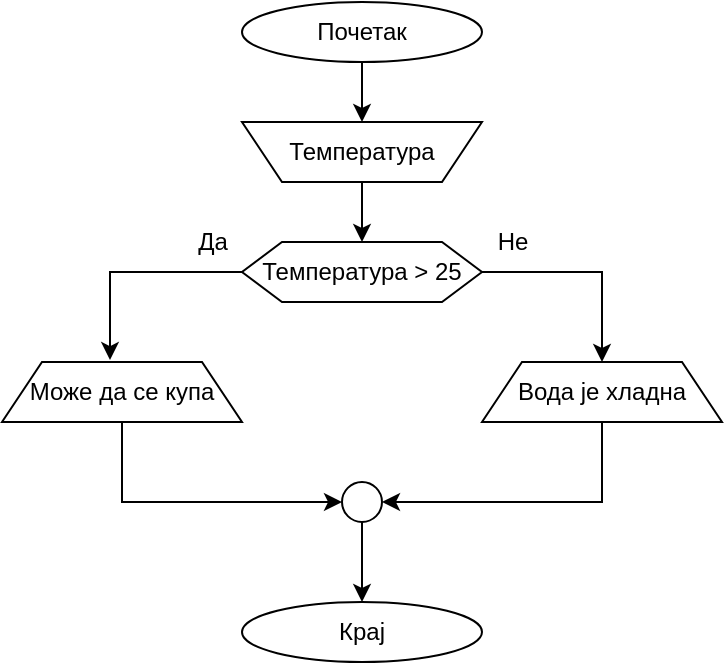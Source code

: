 <mxfile version="14.5.6" type="github">
  <diagram id="4r6rbgrHIdLEk2nkMCa2" name="Page-1">
    <mxGraphModel dx="1483" dy="783" grid="1" gridSize="10" guides="1" tooltips="1" connect="1" arrows="1" fold="1" page="1" pageScale="1" pageWidth="827" pageHeight="1169" math="0" shadow="0">
      <root>
        <mxCell id="0" />
        <mxCell id="1" parent="0" />
        <mxCell id="6EivLST0fYgpYYAp2-vA-10" style="edgeStyle=orthogonalEdgeStyle;rounded=0;orthogonalLoop=1;jettySize=auto;html=1;exitX=0.5;exitY=1;exitDx=0;exitDy=0;entryX=0.5;entryY=1;entryDx=0;entryDy=0;" parent="1" source="6EivLST0fYgpYYAp2-vA-1" target="6EivLST0fYgpYYAp2-vA-2" edge="1">
          <mxGeometry relative="1" as="geometry" />
        </mxCell>
        <mxCell id="6EivLST0fYgpYYAp2-vA-1" value="Почетак" style="ellipse;whiteSpace=wrap;html=1;" parent="1" vertex="1">
          <mxGeometry x="240" y="60" width="120" height="30" as="geometry" />
        </mxCell>
        <mxCell id="6EivLST0fYgpYYAp2-vA-11" value="" style="edgeStyle=orthogonalEdgeStyle;rounded=0;orthogonalLoop=1;jettySize=auto;html=1;" parent="1" source="6EivLST0fYgpYYAp2-vA-2" target="6EivLST0fYgpYYAp2-vA-3" edge="1">
          <mxGeometry relative="1" as="geometry" />
        </mxCell>
        <mxCell id="6EivLST0fYgpYYAp2-vA-2" value="Температура" style="shape=trapezoid;perimeter=trapezoidPerimeter;whiteSpace=wrap;html=1;fixedSize=1;direction=west;" parent="1" vertex="1">
          <mxGeometry x="240" y="120" width="120" height="30" as="geometry" />
        </mxCell>
        <mxCell id="6EivLST0fYgpYYAp2-vA-12" style="edgeStyle=orthogonalEdgeStyle;rounded=0;orthogonalLoop=1;jettySize=auto;html=1;exitX=1;exitY=0.5;exitDx=0;exitDy=0;entryX=0.5;entryY=0;entryDx=0;entryDy=0;" parent="1" source="6EivLST0fYgpYYAp2-vA-3" target="6EivLST0fYgpYYAp2-vA-5" edge="1">
          <mxGeometry relative="1" as="geometry" />
        </mxCell>
        <mxCell id="6EivLST0fYgpYYAp2-vA-13" style="edgeStyle=orthogonalEdgeStyle;rounded=0;orthogonalLoop=1;jettySize=auto;html=1;exitX=0;exitY=0.5;exitDx=0;exitDy=0;entryX=0.45;entryY=-0.033;entryDx=0;entryDy=0;entryPerimeter=0;" parent="1" source="6EivLST0fYgpYYAp2-vA-3" target="6EivLST0fYgpYYAp2-vA-4" edge="1">
          <mxGeometry relative="1" as="geometry" />
        </mxCell>
        <mxCell id="6EivLST0fYgpYYAp2-vA-3" value="Температура &amp;gt; 25" style="shape=hexagon;perimeter=hexagonPerimeter2;whiteSpace=wrap;html=1;fixedSize=1;" parent="1" vertex="1">
          <mxGeometry x="240" y="180" width="120" height="30" as="geometry" />
        </mxCell>
        <mxCell id="6EivLST0fYgpYYAp2-vA-14" style="edgeStyle=orthogonalEdgeStyle;rounded=0;orthogonalLoop=1;jettySize=auto;html=1;entryX=0;entryY=0.5;entryDx=0;entryDy=0;exitX=0.5;exitY=1;exitDx=0;exitDy=0;" parent="1" source="6EivLST0fYgpYYAp2-vA-4" target="6EivLST0fYgpYYAp2-vA-8" edge="1">
          <mxGeometry relative="1" as="geometry" />
        </mxCell>
        <mxCell id="6EivLST0fYgpYYAp2-vA-4" value="Може да се купа" style="shape=trapezoid;perimeter=trapezoidPerimeter;whiteSpace=wrap;html=1;fixedSize=1;" parent="1" vertex="1">
          <mxGeometry x="120" y="240" width="120" height="30" as="geometry" />
        </mxCell>
        <mxCell id="6EivLST0fYgpYYAp2-vA-16" style="edgeStyle=orthogonalEdgeStyle;rounded=0;orthogonalLoop=1;jettySize=auto;html=1;exitX=0.5;exitY=1;exitDx=0;exitDy=0;entryX=1;entryY=0.5;entryDx=0;entryDy=0;" parent="1" source="6EivLST0fYgpYYAp2-vA-5" target="6EivLST0fYgpYYAp2-vA-8" edge="1">
          <mxGeometry relative="1" as="geometry" />
        </mxCell>
        <mxCell id="6EivLST0fYgpYYAp2-vA-5" value="Вода је хладна" style="shape=trapezoid;perimeter=trapezoidPerimeter;whiteSpace=wrap;html=1;fixedSize=1;" parent="1" vertex="1">
          <mxGeometry x="360" y="240" width="120" height="30" as="geometry" />
        </mxCell>
        <mxCell id="6EivLST0fYgpYYAp2-vA-6" value="Крај" style="ellipse;whiteSpace=wrap;html=1;" parent="1" vertex="1">
          <mxGeometry x="240" y="360" width="120" height="30" as="geometry" />
        </mxCell>
        <mxCell id="6EivLST0fYgpYYAp2-vA-17" style="edgeStyle=orthogonalEdgeStyle;rounded=0;orthogonalLoop=1;jettySize=auto;html=1;exitX=0.5;exitY=1;exitDx=0;exitDy=0;entryX=0.5;entryY=0;entryDx=0;entryDy=0;" parent="1" source="6EivLST0fYgpYYAp2-vA-8" target="6EivLST0fYgpYYAp2-vA-6" edge="1">
          <mxGeometry relative="1" as="geometry" />
        </mxCell>
        <mxCell id="6EivLST0fYgpYYAp2-vA-8" value="" style="ellipse;whiteSpace=wrap;html=1;aspect=fixed;" parent="1" vertex="1">
          <mxGeometry x="290" y="300" width="20" height="20" as="geometry" />
        </mxCell>
        <mxCell id="11X7SXzgaQeFyWruu7Xs-1" value="Да" style="text;html=1;align=center;verticalAlign=middle;resizable=0;points=[];autosize=1;" vertex="1" parent="1">
          <mxGeometry x="210" y="170" width="30" height="20" as="geometry" />
        </mxCell>
        <mxCell id="11X7SXzgaQeFyWruu7Xs-2" value="Не" style="text;html=1;align=center;verticalAlign=middle;resizable=0;points=[];autosize=1;" vertex="1" parent="1">
          <mxGeometry x="360" y="170" width="30" height="20" as="geometry" />
        </mxCell>
      </root>
    </mxGraphModel>
  </diagram>
</mxfile>
